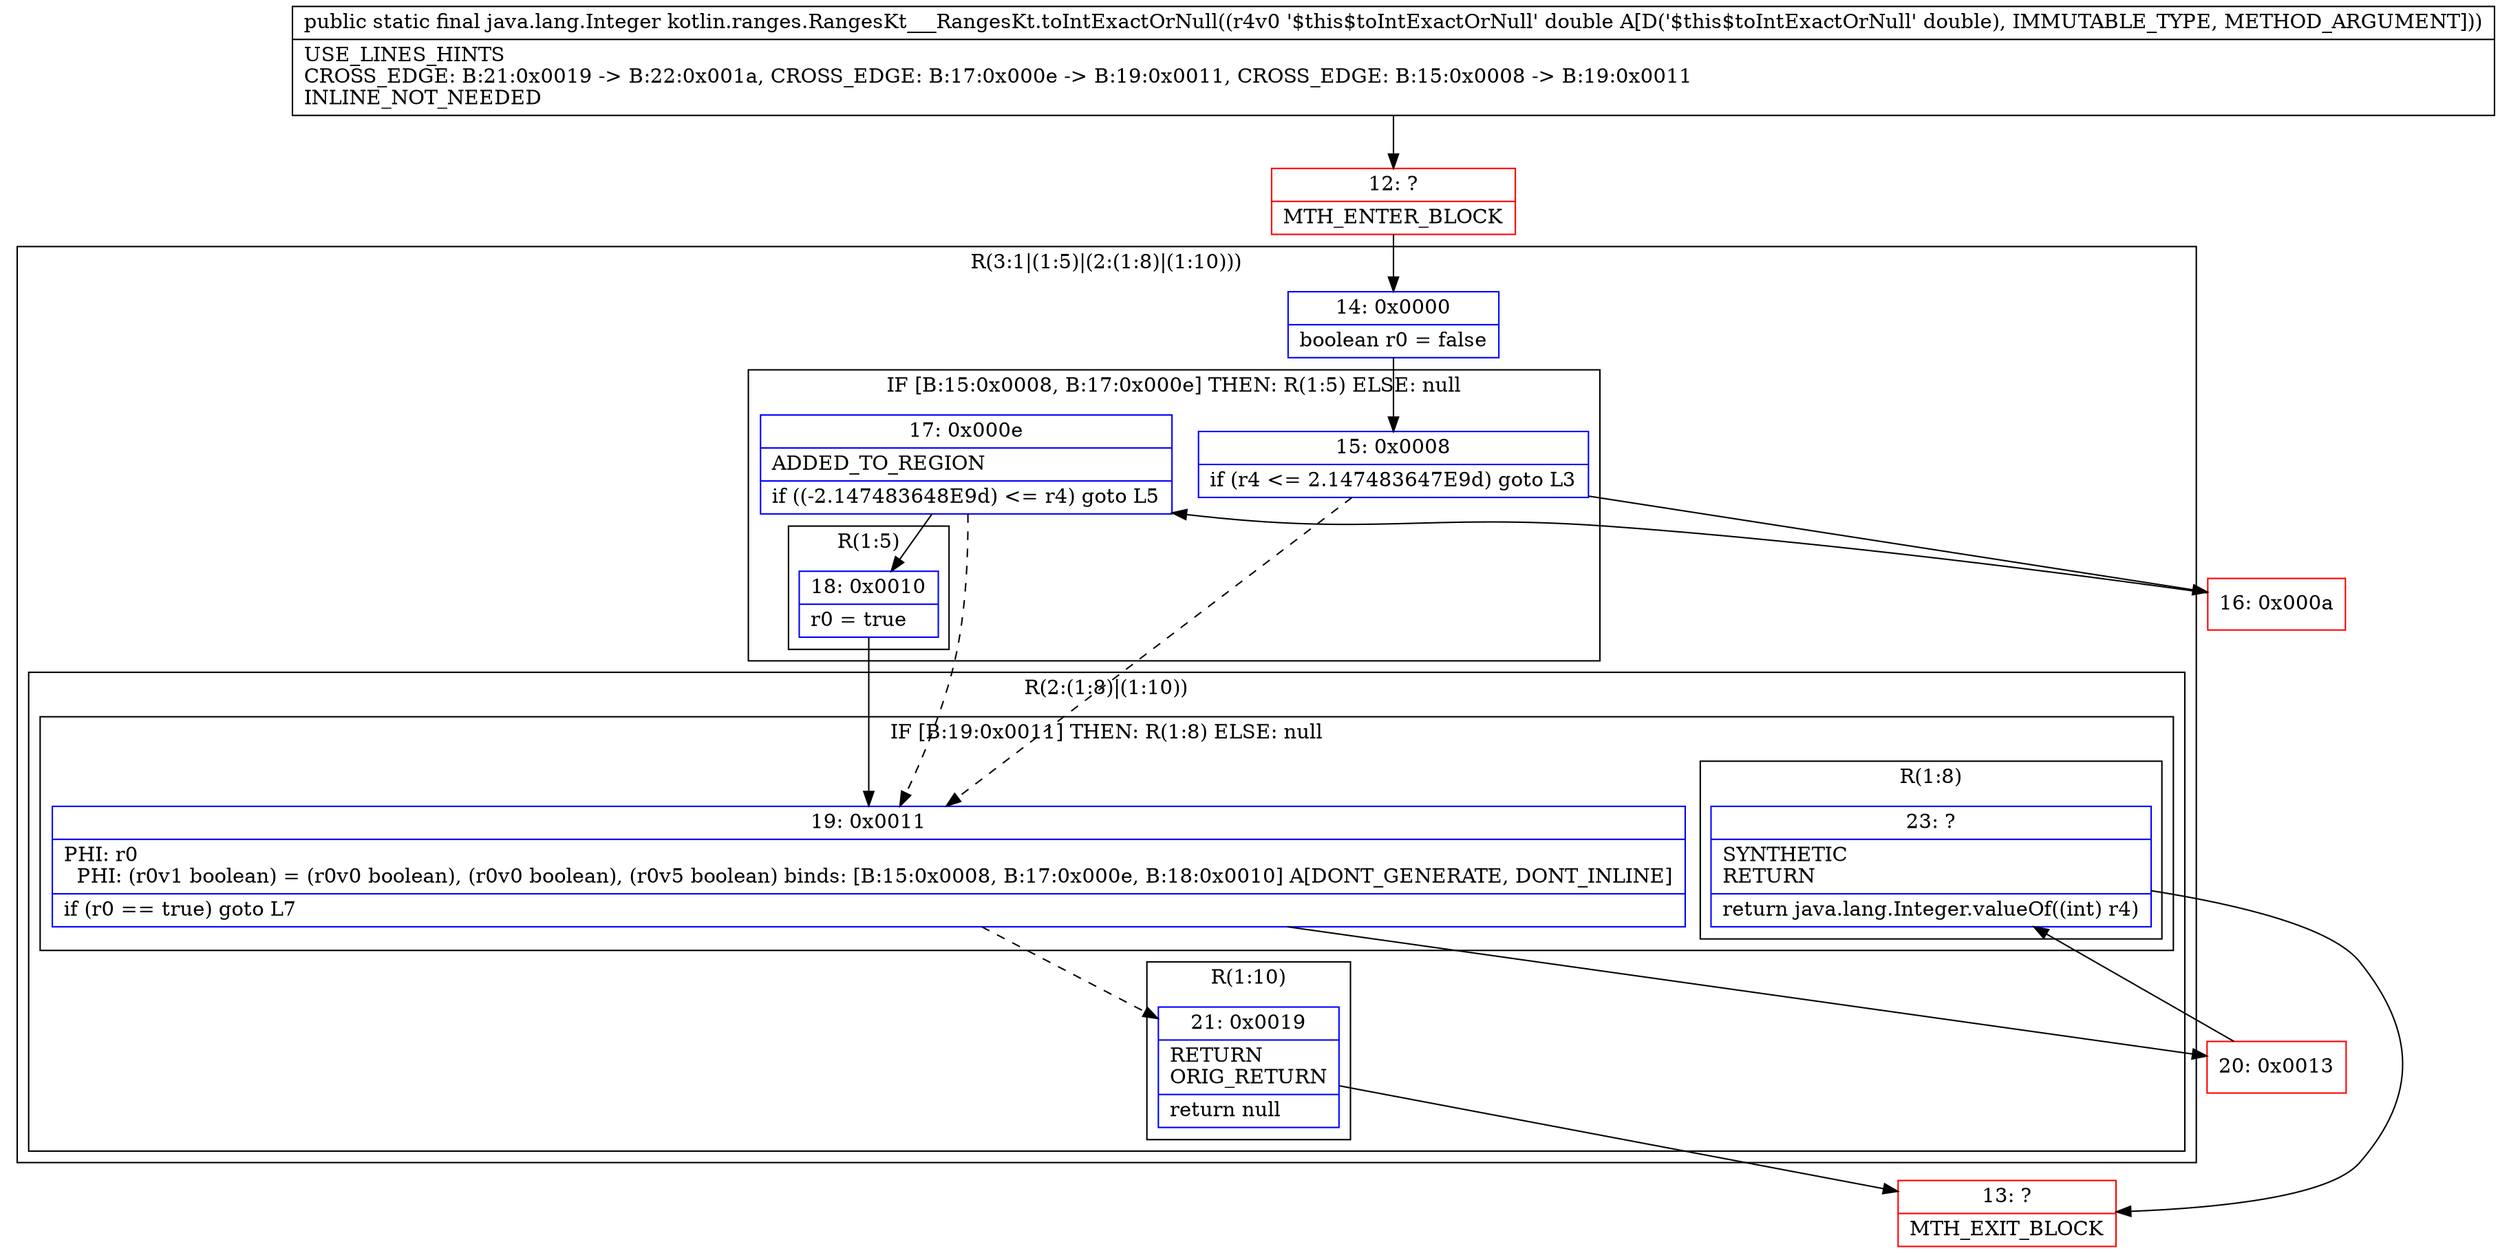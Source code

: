 digraph "CFG forkotlin.ranges.RangesKt___RangesKt.toIntExactOrNull(D)Ljava\/lang\/Integer;" {
subgraph cluster_Region_1322054618 {
label = "R(3:1|(1:5)|(2:(1:8)|(1:10)))";
node [shape=record,color=blue];
Node_14 [shape=record,label="{14\:\ 0x0000|boolean r0 = false\l}"];
subgraph cluster_IfRegion_1823174979 {
label = "IF [B:15:0x0008, B:17:0x000e] THEN: R(1:5) ELSE: null";
node [shape=record,color=blue];
Node_15 [shape=record,label="{15\:\ 0x0008|if (r4 \<= 2.147483647E9d) goto L3\l}"];
Node_17 [shape=record,label="{17\:\ 0x000e|ADDED_TO_REGION\l|if ((\-2.147483648E9d) \<= r4) goto L5\l}"];
subgraph cluster_Region_1161963316 {
label = "R(1:5)";
node [shape=record,color=blue];
Node_18 [shape=record,label="{18\:\ 0x0010|r0 = true\l}"];
}
}
subgraph cluster_Region_1747040022 {
label = "R(2:(1:8)|(1:10))";
node [shape=record,color=blue];
subgraph cluster_IfRegion_1105751887 {
label = "IF [B:19:0x0011] THEN: R(1:8) ELSE: null";
node [shape=record,color=blue];
Node_19 [shape=record,label="{19\:\ 0x0011|PHI: r0 \l  PHI: (r0v1 boolean) = (r0v0 boolean), (r0v0 boolean), (r0v5 boolean) binds: [B:15:0x0008, B:17:0x000e, B:18:0x0010] A[DONT_GENERATE, DONT_INLINE]\l|if (r0 == true) goto L7\l}"];
subgraph cluster_Region_1790814439 {
label = "R(1:8)";
node [shape=record,color=blue];
Node_23 [shape=record,label="{23\:\ ?|SYNTHETIC\lRETURN\l|return java.lang.Integer.valueOf((int) r4)\l}"];
}
}
subgraph cluster_Region_1626627484 {
label = "R(1:10)";
node [shape=record,color=blue];
Node_21 [shape=record,label="{21\:\ 0x0019|RETURN\lORIG_RETURN\l|return null\l}"];
}
}
}
Node_12 [shape=record,color=red,label="{12\:\ ?|MTH_ENTER_BLOCK\l}"];
Node_16 [shape=record,color=red,label="{16\:\ 0x000a}"];
Node_20 [shape=record,color=red,label="{20\:\ 0x0013}"];
Node_13 [shape=record,color=red,label="{13\:\ ?|MTH_EXIT_BLOCK\l}"];
MethodNode[shape=record,label="{public static final java.lang.Integer kotlin.ranges.RangesKt___RangesKt.toIntExactOrNull((r4v0 '$this$toIntExactOrNull' double A[D('$this$toIntExactOrNull' double), IMMUTABLE_TYPE, METHOD_ARGUMENT]))  | USE_LINES_HINTS\lCROSS_EDGE: B:21:0x0019 \-\> B:22:0x001a, CROSS_EDGE: B:17:0x000e \-\> B:19:0x0011, CROSS_EDGE: B:15:0x0008 \-\> B:19:0x0011\lINLINE_NOT_NEEDED\l}"];
MethodNode -> Node_12;Node_14 -> Node_15;
Node_15 -> Node_16;
Node_15 -> Node_19[style=dashed];
Node_17 -> Node_18;
Node_17 -> Node_19[style=dashed];
Node_18 -> Node_19;
Node_19 -> Node_20;
Node_19 -> Node_21[style=dashed];
Node_23 -> Node_13;
Node_21 -> Node_13;
Node_12 -> Node_14;
Node_16 -> Node_17;
Node_20 -> Node_23;
}

